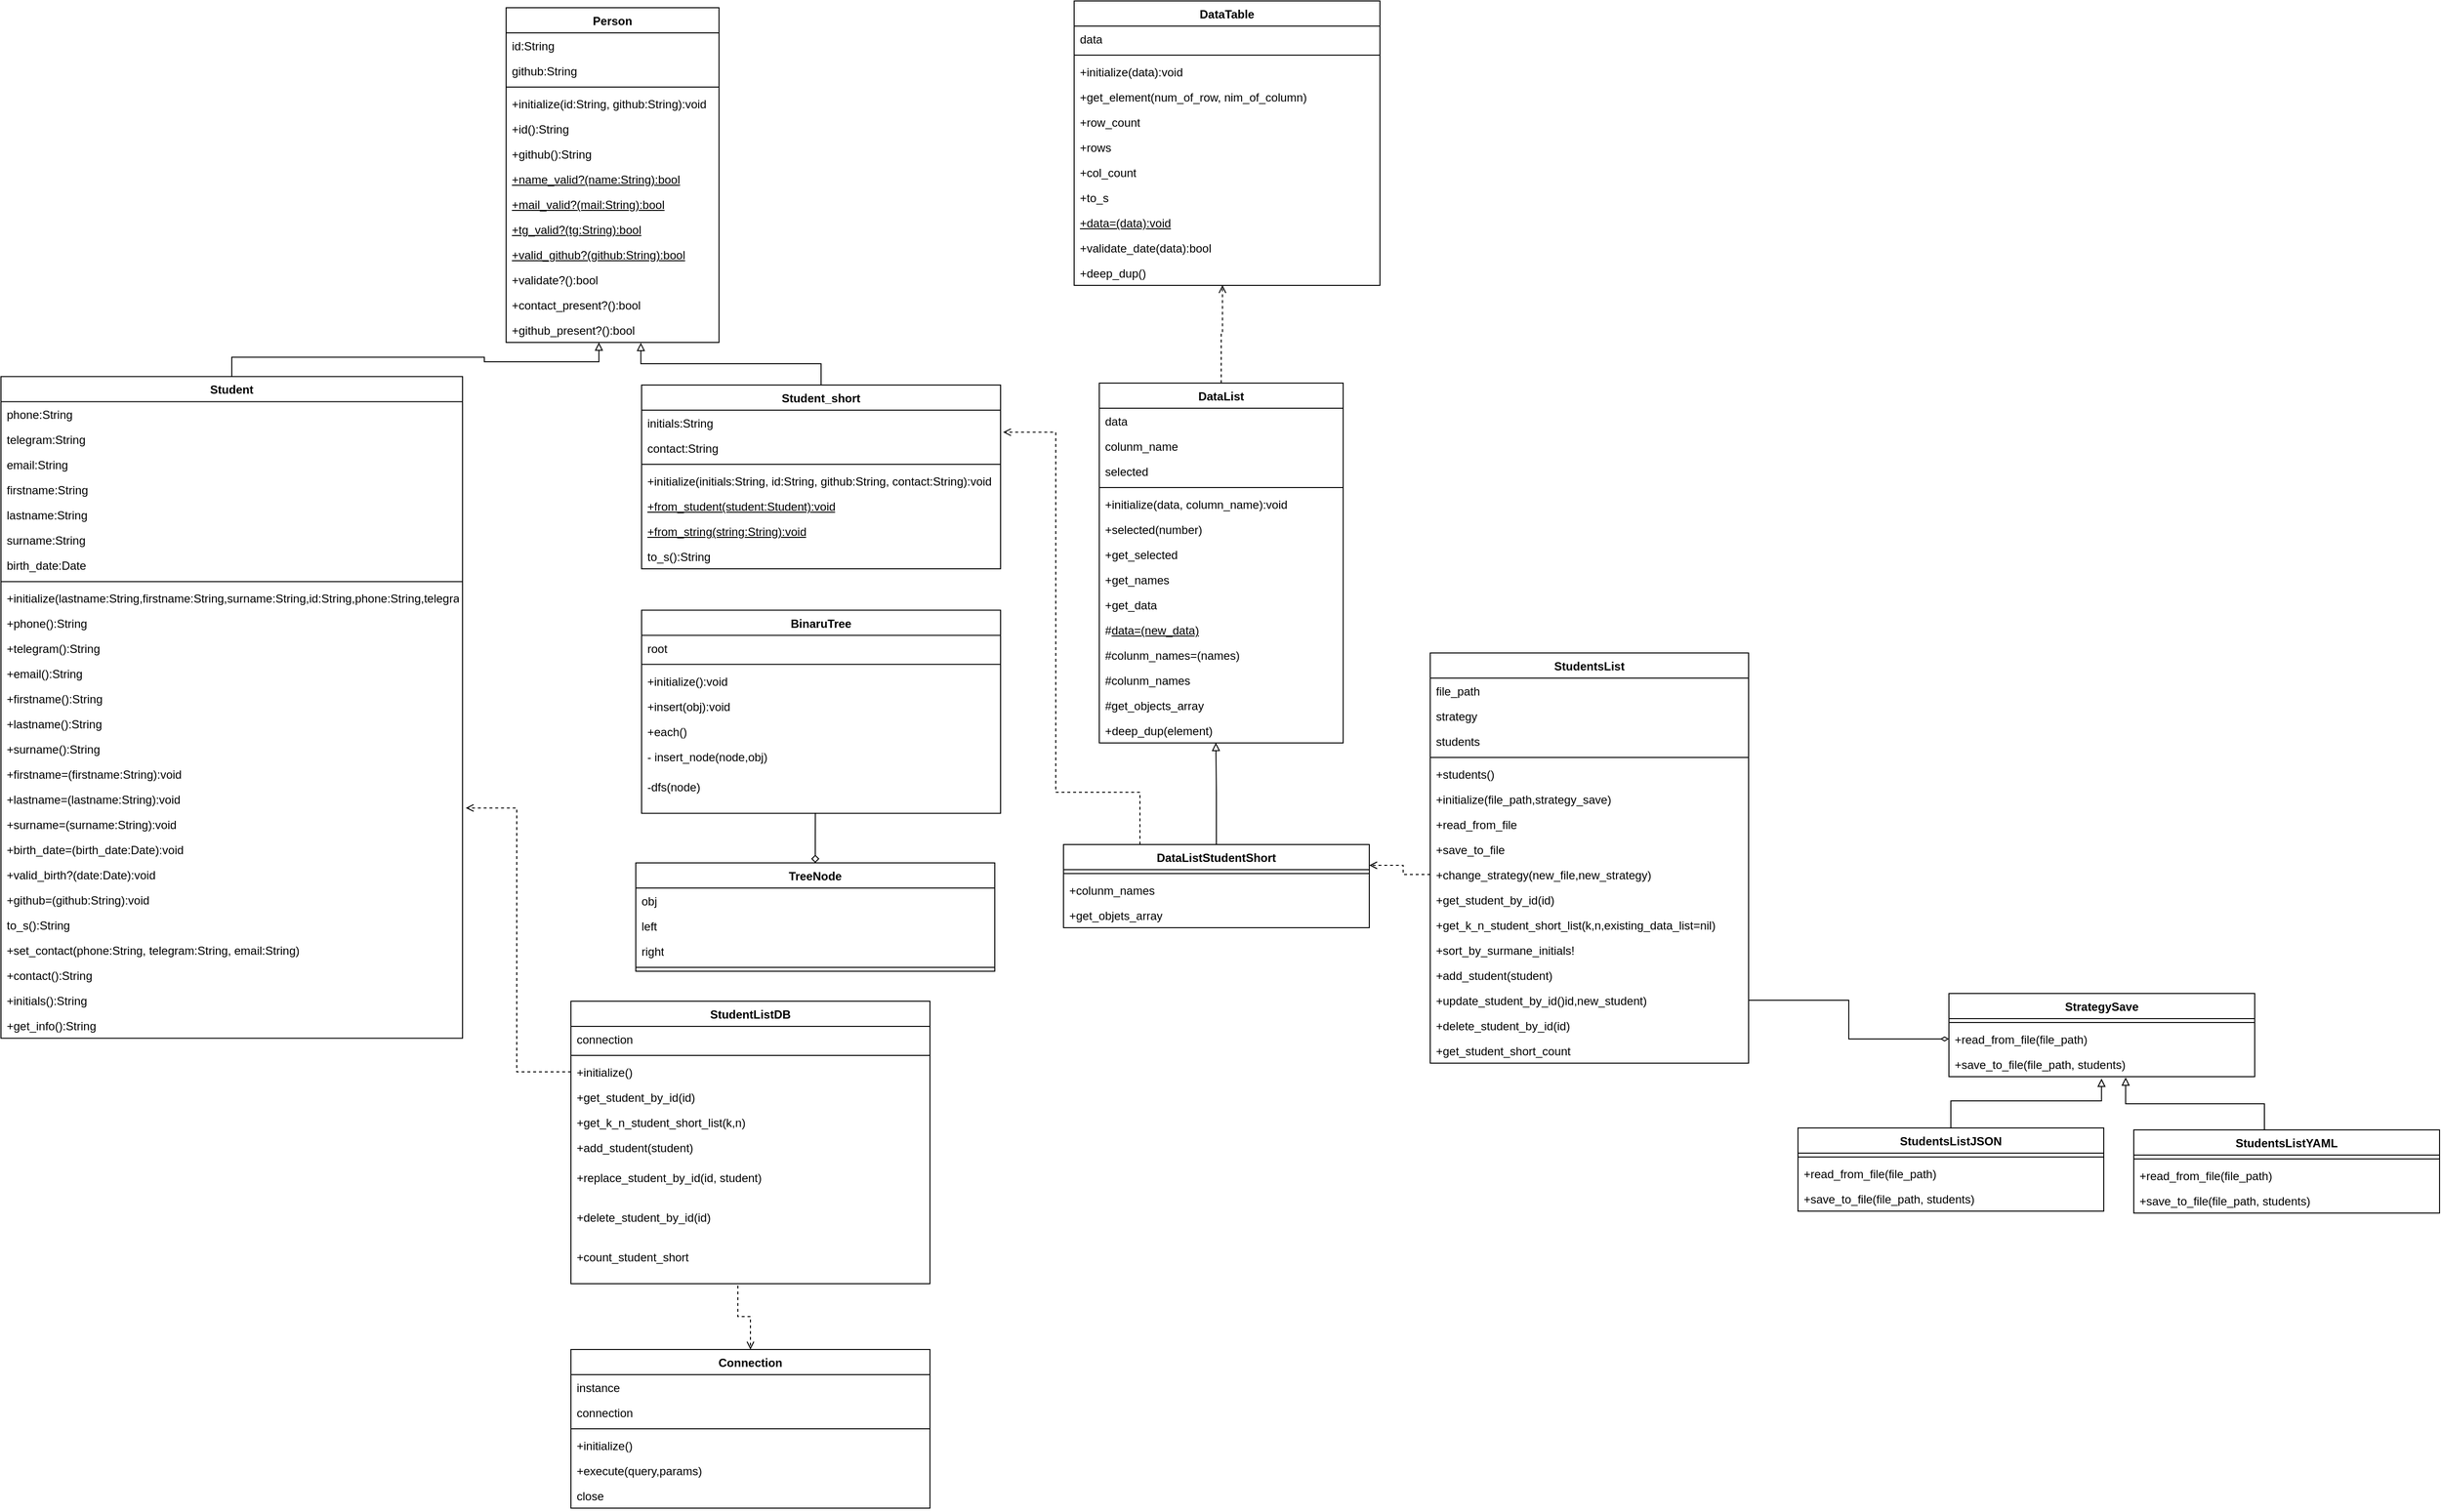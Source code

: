 <mxfile version="26.0.6">
  <diagram name="Страница — 2" id="mB3NBxEkCP3YJIPyT6EV">
    <mxGraphModel dx="2640" dy="3297" grid="0" gridSize="10" guides="1" tooltips="1" connect="1" arrows="1" fold="1" page="0" pageScale="1" pageWidth="827" pageHeight="1169" math="0" shadow="0">
      <root>
        <mxCell id="0" />
        <mxCell id="1" parent="0" />
        <mxCell id="fK1MUbpPZtfUddQt4Zvn-1" value="Person" style="swimlane;fontStyle=1;align=center;verticalAlign=top;childLayout=stackLayout;horizontal=1;startSize=26;horizontalStack=0;resizeParent=1;resizeParentMax=0;resizeLast=0;collapsible=1;marginBottom=0;whiteSpace=wrap;html=1;" vertex="1" parent="1">
          <mxGeometry x="603.003" y="352.996" width="220" height="346" as="geometry" />
        </mxCell>
        <mxCell id="fK1MUbpPZtfUddQt4Zvn-2" value="id:String" style="text;strokeColor=none;fillColor=none;align=left;verticalAlign=top;spacingLeft=4;spacingRight=4;overflow=hidden;rotatable=0;points=[[0,0.5],[1,0.5]];portConstraint=eastwest;whiteSpace=wrap;html=1;" vertex="1" parent="fK1MUbpPZtfUddQt4Zvn-1">
          <mxGeometry y="26" width="220" height="26" as="geometry" />
        </mxCell>
        <mxCell id="fK1MUbpPZtfUddQt4Zvn-3" value="github:String" style="text;strokeColor=none;fillColor=none;align=left;verticalAlign=top;spacingLeft=4;spacingRight=4;overflow=hidden;rotatable=0;points=[[0,0.5],[1,0.5]];portConstraint=eastwest;whiteSpace=wrap;html=1;" vertex="1" parent="fK1MUbpPZtfUddQt4Zvn-1">
          <mxGeometry y="52" width="220" height="26" as="geometry" />
        </mxCell>
        <mxCell id="fK1MUbpPZtfUddQt4Zvn-4" value="" style="line;strokeWidth=1;fillColor=none;align=left;verticalAlign=middle;spacingTop=-1;spacingLeft=3;spacingRight=3;rotatable=0;labelPosition=right;points=[];portConstraint=eastwest;strokeColor=inherit;" vertex="1" parent="fK1MUbpPZtfUddQt4Zvn-1">
          <mxGeometry y="78" width="220" height="8" as="geometry" />
        </mxCell>
        <mxCell id="fK1MUbpPZtfUddQt4Zvn-5" value="+initialize(id:String, github:String):void" style="text;strokeColor=none;fillColor=none;align=left;verticalAlign=top;spacingLeft=4;spacingRight=4;overflow=hidden;rotatable=0;points=[[0,0.5],[1,0.5]];portConstraint=eastwest;whiteSpace=wrap;html=1;" vertex="1" parent="fK1MUbpPZtfUddQt4Zvn-1">
          <mxGeometry y="86" width="220" height="26" as="geometry" />
        </mxCell>
        <mxCell id="fK1MUbpPZtfUddQt4Zvn-6" value="+id():String" style="text;strokeColor=none;fillColor=none;align=left;verticalAlign=top;spacingLeft=4;spacingRight=4;overflow=hidden;rotatable=0;points=[[0,0.5],[1,0.5]];portConstraint=eastwest;whiteSpace=wrap;html=1;" vertex="1" parent="fK1MUbpPZtfUddQt4Zvn-1">
          <mxGeometry y="112" width="220" height="26" as="geometry" />
        </mxCell>
        <mxCell id="fK1MUbpPZtfUddQt4Zvn-7" value="+github():String" style="text;strokeColor=none;fillColor=none;align=left;verticalAlign=top;spacingLeft=4;spacingRight=4;overflow=hidden;rotatable=0;points=[[0,0.5],[1,0.5]];portConstraint=eastwest;whiteSpace=wrap;html=1;" vertex="1" parent="fK1MUbpPZtfUddQt4Zvn-1">
          <mxGeometry y="138" width="220" height="26" as="geometry" />
        </mxCell>
        <mxCell id="fK1MUbpPZtfUddQt4Zvn-8" value="&lt;u&gt;+name_valid?(name:String):bool&lt;/u&gt;" style="text;strokeColor=none;fillColor=none;align=left;verticalAlign=top;spacingLeft=4;spacingRight=4;overflow=hidden;rotatable=0;points=[[0,0.5],[1,0.5]];portConstraint=eastwest;whiteSpace=wrap;html=1;" vertex="1" parent="fK1MUbpPZtfUddQt4Zvn-1">
          <mxGeometry y="164" width="220" height="26" as="geometry" />
        </mxCell>
        <mxCell id="fK1MUbpPZtfUddQt4Zvn-9" value="&lt;u&gt;+mail_valid?(mail:String):bool&lt;/u&gt;" style="text;strokeColor=none;fillColor=none;align=left;verticalAlign=top;spacingLeft=4;spacingRight=4;overflow=hidden;rotatable=0;points=[[0,0.5],[1,0.5]];portConstraint=eastwest;whiteSpace=wrap;html=1;" vertex="1" parent="fK1MUbpPZtfUddQt4Zvn-1">
          <mxGeometry y="190" width="220" height="26" as="geometry" />
        </mxCell>
        <mxCell id="fK1MUbpPZtfUddQt4Zvn-10" value="&lt;u&gt;+tg_valid?(tg:String):bool&lt;/u&gt;" style="text;strokeColor=none;fillColor=none;align=left;verticalAlign=top;spacingLeft=4;spacingRight=4;overflow=hidden;rotatable=0;points=[[0,0.5],[1,0.5]];portConstraint=eastwest;whiteSpace=wrap;html=1;" vertex="1" parent="fK1MUbpPZtfUddQt4Zvn-1">
          <mxGeometry y="216" width="220" height="26" as="geometry" />
        </mxCell>
        <mxCell id="fK1MUbpPZtfUddQt4Zvn-11" value="&lt;u&gt;+valid_github?(github:String):bool&lt;/u&gt;" style="text;strokeColor=none;fillColor=none;align=left;verticalAlign=top;spacingLeft=4;spacingRight=4;overflow=hidden;rotatable=0;points=[[0,0.5],[1,0.5]];portConstraint=eastwest;whiteSpace=wrap;html=1;" vertex="1" parent="fK1MUbpPZtfUddQt4Zvn-1">
          <mxGeometry y="242" width="220" height="26" as="geometry" />
        </mxCell>
        <mxCell id="fK1MUbpPZtfUddQt4Zvn-12" value="+validate?():bool" style="text;strokeColor=none;fillColor=none;align=left;verticalAlign=top;spacingLeft=4;spacingRight=4;overflow=hidden;rotatable=0;points=[[0,0.5],[1,0.5]];portConstraint=eastwest;whiteSpace=wrap;html=1;" vertex="1" parent="fK1MUbpPZtfUddQt4Zvn-1">
          <mxGeometry y="268" width="220" height="26" as="geometry" />
        </mxCell>
        <mxCell id="fK1MUbpPZtfUddQt4Zvn-13" value="+contact_present?():bool" style="text;strokeColor=none;fillColor=none;align=left;verticalAlign=top;spacingLeft=4;spacingRight=4;overflow=hidden;rotatable=0;points=[[0,0.5],[1,0.5]];portConstraint=eastwest;whiteSpace=wrap;html=1;" vertex="1" parent="fK1MUbpPZtfUddQt4Zvn-1">
          <mxGeometry y="294" width="220" height="26" as="geometry" />
        </mxCell>
        <mxCell id="fK1MUbpPZtfUddQt4Zvn-14" value="+github_present?():bool" style="text;strokeColor=none;fillColor=none;align=left;verticalAlign=top;spacingLeft=4;spacingRight=4;overflow=hidden;rotatable=0;points=[[0,0.5],[1,0.5]];portConstraint=eastwest;whiteSpace=wrap;html=1;" vertex="1" parent="fK1MUbpPZtfUddQt4Zvn-1">
          <mxGeometry y="320" width="220" height="26" as="geometry" />
        </mxCell>
        <mxCell id="fK1MUbpPZtfUddQt4Zvn-15" style="edgeStyle=orthogonalEdgeStyle;rounded=0;orthogonalLoop=1;jettySize=auto;html=1;exitX=0.5;exitY=0;exitDx=0;exitDy=0;entryX=0.436;entryY=1;entryDx=0;entryDy=0;entryPerimeter=0;endArrow=block;endFill=0;" edge="1" parent="1" source="fK1MUbpPZtfUddQt4Zvn-16" target="fK1MUbpPZtfUddQt4Zvn-14">
          <mxGeometry relative="1" as="geometry" />
        </mxCell>
        <mxCell id="fK1MUbpPZtfUddQt4Zvn-16" value="Student" style="swimlane;fontStyle=1;align=center;verticalAlign=top;childLayout=stackLayout;horizontal=1;startSize=26;horizontalStack=0;resizeParent=1;resizeParentMax=0;resizeLast=0;collapsible=1;marginBottom=0;whiteSpace=wrap;html=1;" vertex="1" parent="1">
          <mxGeometry x="81" y="734.24" width="477" height="684" as="geometry" />
        </mxCell>
        <mxCell id="fK1MUbpPZtfUddQt4Zvn-17" value="phone:String" style="text;strokeColor=none;fillColor=none;align=left;verticalAlign=top;spacingLeft=4;spacingRight=4;overflow=hidden;rotatable=0;points=[[0,0.5],[1,0.5]];portConstraint=eastwest;whiteSpace=wrap;html=1;" vertex="1" parent="fK1MUbpPZtfUddQt4Zvn-16">
          <mxGeometry y="26" width="477" height="26" as="geometry" />
        </mxCell>
        <mxCell id="fK1MUbpPZtfUddQt4Zvn-18" value="telegram:String" style="text;strokeColor=none;fillColor=none;align=left;verticalAlign=top;spacingLeft=4;spacingRight=4;overflow=hidden;rotatable=0;points=[[0,0.5],[1,0.5]];portConstraint=eastwest;whiteSpace=wrap;html=1;" vertex="1" parent="fK1MUbpPZtfUddQt4Zvn-16">
          <mxGeometry y="52" width="477" height="26" as="geometry" />
        </mxCell>
        <mxCell id="fK1MUbpPZtfUddQt4Zvn-19" value="email:String" style="text;strokeColor=none;fillColor=none;align=left;verticalAlign=top;spacingLeft=4;spacingRight=4;overflow=hidden;rotatable=0;points=[[0,0.5],[1,0.5]];portConstraint=eastwest;whiteSpace=wrap;html=1;" vertex="1" parent="fK1MUbpPZtfUddQt4Zvn-16">
          <mxGeometry y="78" width="477" height="26" as="geometry" />
        </mxCell>
        <mxCell id="fK1MUbpPZtfUddQt4Zvn-20" value="firstname:String" style="text;strokeColor=none;fillColor=none;align=left;verticalAlign=top;spacingLeft=4;spacingRight=4;overflow=hidden;rotatable=0;points=[[0,0.5],[1,0.5]];portConstraint=eastwest;whiteSpace=wrap;html=1;" vertex="1" parent="fK1MUbpPZtfUddQt4Zvn-16">
          <mxGeometry y="104" width="477" height="26" as="geometry" />
        </mxCell>
        <mxCell id="fK1MUbpPZtfUddQt4Zvn-21" value="lastname:String" style="text;strokeColor=none;fillColor=none;align=left;verticalAlign=top;spacingLeft=4;spacingRight=4;overflow=hidden;rotatable=0;points=[[0,0.5],[1,0.5]];portConstraint=eastwest;whiteSpace=wrap;html=1;" vertex="1" parent="fK1MUbpPZtfUddQt4Zvn-16">
          <mxGeometry y="130" width="477" height="26" as="geometry" />
        </mxCell>
        <mxCell id="fK1MUbpPZtfUddQt4Zvn-22" value="surname:String" style="text;strokeColor=none;fillColor=none;align=left;verticalAlign=top;spacingLeft=4;spacingRight=4;overflow=hidden;rotatable=0;points=[[0,0.5],[1,0.5]];portConstraint=eastwest;whiteSpace=wrap;html=1;" vertex="1" parent="fK1MUbpPZtfUddQt4Zvn-16">
          <mxGeometry y="156" width="477" height="26" as="geometry" />
        </mxCell>
        <mxCell id="fK1MUbpPZtfUddQt4Zvn-23" value="birth_date:Date" style="text;strokeColor=none;fillColor=none;align=left;verticalAlign=top;spacingLeft=4;spacingRight=4;overflow=hidden;rotatable=0;points=[[0,0.5],[1,0.5]];portConstraint=eastwest;whiteSpace=wrap;html=1;" vertex="1" parent="fK1MUbpPZtfUddQt4Zvn-16">
          <mxGeometry y="182" width="477" height="26" as="geometry" />
        </mxCell>
        <mxCell id="fK1MUbpPZtfUddQt4Zvn-24" value="" style="line;strokeWidth=1;fillColor=none;align=left;verticalAlign=middle;spacingTop=-1;spacingLeft=3;spacingRight=3;rotatable=0;labelPosition=right;points=[];portConstraint=eastwest;strokeColor=inherit;" vertex="1" parent="fK1MUbpPZtfUddQt4Zvn-16">
          <mxGeometry y="208" width="477" height="8" as="geometry" />
        </mxCell>
        <mxCell id="fK1MUbpPZtfUddQt4Zvn-25" value="+initialize(lastname:String,firstname:String,surname:String,id:String,phone:String,telegram:String,email:Sring,github:String,birth_date:date):void" style="text;strokeColor=none;fillColor=none;align=left;verticalAlign=top;spacingLeft=4;spacingRight=4;overflow=hidden;rotatable=0;points=[[0,0.5],[1,0.5]];portConstraint=eastwest;whiteSpace=wrap;html=1;" vertex="1" parent="fK1MUbpPZtfUddQt4Zvn-16">
          <mxGeometry y="216" width="477" height="26" as="geometry" />
        </mxCell>
        <mxCell id="fK1MUbpPZtfUddQt4Zvn-26" value="+phone():String" style="text;strokeColor=none;fillColor=none;align=left;verticalAlign=top;spacingLeft=4;spacingRight=4;overflow=hidden;rotatable=0;points=[[0,0.5],[1,0.5]];portConstraint=eastwest;whiteSpace=wrap;html=1;" vertex="1" parent="fK1MUbpPZtfUddQt4Zvn-16">
          <mxGeometry y="242" width="477" height="26" as="geometry" />
        </mxCell>
        <mxCell id="fK1MUbpPZtfUddQt4Zvn-27" value="+telegram():String" style="text;strokeColor=none;fillColor=none;align=left;verticalAlign=top;spacingLeft=4;spacingRight=4;overflow=hidden;rotatable=0;points=[[0,0.5],[1,0.5]];portConstraint=eastwest;whiteSpace=wrap;html=1;" vertex="1" parent="fK1MUbpPZtfUddQt4Zvn-16">
          <mxGeometry y="268" width="477" height="26" as="geometry" />
        </mxCell>
        <mxCell id="fK1MUbpPZtfUddQt4Zvn-28" value="+email():String" style="text;strokeColor=none;fillColor=none;align=left;verticalAlign=top;spacingLeft=4;spacingRight=4;overflow=hidden;rotatable=0;points=[[0,0.5],[1,0.5]];portConstraint=eastwest;whiteSpace=wrap;html=1;" vertex="1" parent="fK1MUbpPZtfUddQt4Zvn-16">
          <mxGeometry y="294" width="477" height="26" as="geometry" />
        </mxCell>
        <mxCell id="fK1MUbpPZtfUddQt4Zvn-29" value="+firstname():String" style="text;strokeColor=none;fillColor=none;align=left;verticalAlign=top;spacingLeft=4;spacingRight=4;overflow=hidden;rotatable=0;points=[[0,0.5],[1,0.5]];portConstraint=eastwest;whiteSpace=wrap;html=1;" vertex="1" parent="fK1MUbpPZtfUddQt4Zvn-16">
          <mxGeometry y="320" width="477" height="26" as="geometry" />
        </mxCell>
        <mxCell id="fK1MUbpPZtfUddQt4Zvn-30" value="+lastname():String" style="text;strokeColor=none;fillColor=none;align=left;verticalAlign=top;spacingLeft=4;spacingRight=4;overflow=hidden;rotatable=0;points=[[0,0.5],[1,0.5]];portConstraint=eastwest;whiteSpace=wrap;html=1;" vertex="1" parent="fK1MUbpPZtfUddQt4Zvn-16">
          <mxGeometry y="346" width="477" height="26" as="geometry" />
        </mxCell>
        <mxCell id="fK1MUbpPZtfUddQt4Zvn-31" value="+surname():String" style="text;strokeColor=none;fillColor=none;align=left;verticalAlign=top;spacingLeft=4;spacingRight=4;overflow=hidden;rotatable=0;points=[[0,0.5],[1,0.5]];portConstraint=eastwest;whiteSpace=wrap;html=1;" vertex="1" parent="fK1MUbpPZtfUddQt4Zvn-16">
          <mxGeometry y="372" width="477" height="26" as="geometry" />
        </mxCell>
        <mxCell id="fK1MUbpPZtfUddQt4Zvn-32" value="+firstname=(firstname:String):void" style="text;strokeColor=none;fillColor=none;align=left;verticalAlign=top;spacingLeft=4;spacingRight=4;overflow=hidden;rotatable=0;points=[[0,0.5],[1,0.5]];portConstraint=eastwest;whiteSpace=wrap;html=1;" vertex="1" parent="fK1MUbpPZtfUddQt4Zvn-16">
          <mxGeometry y="398" width="477" height="26" as="geometry" />
        </mxCell>
        <mxCell id="fK1MUbpPZtfUddQt4Zvn-33" value="+lastname=(lastname:String):void" style="text;strokeColor=none;fillColor=none;align=left;verticalAlign=top;spacingLeft=4;spacingRight=4;overflow=hidden;rotatable=0;points=[[0,0.5],[1,0.5]];portConstraint=eastwest;whiteSpace=wrap;html=1;" vertex="1" parent="fK1MUbpPZtfUddQt4Zvn-16">
          <mxGeometry y="424" width="477" height="26" as="geometry" />
        </mxCell>
        <mxCell id="fK1MUbpPZtfUddQt4Zvn-34" value="+surname=(surname:String):void" style="text;strokeColor=none;fillColor=none;align=left;verticalAlign=top;spacingLeft=4;spacingRight=4;overflow=hidden;rotatable=0;points=[[0,0.5],[1,0.5]];portConstraint=eastwest;whiteSpace=wrap;html=1;" vertex="1" parent="fK1MUbpPZtfUddQt4Zvn-16">
          <mxGeometry y="450" width="477" height="26" as="geometry" />
        </mxCell>
        <mxCell id="fK1MUbpPZtfUddQt4Zvn-35" value="+birth_date=(birth_date:Date):void" style="text;strokeColor=none;fillColor=none;align=left;verticalAlign=top;spacingLeft=4;spacingRight=4;overflow=hidden;rotatable=0;points=[[0,0.5],[1,0.5]];portConstraint=eastwest;whiteSpace=wrap;html=1;" vertex="1" parent="fK1MUbpPZtfUddQt4Zvn-16">
          <mxGeometry y="476" width="477" height="26" as="geometry" />
        </mxCell>
        <mxCell id="fK1MUbpPZtfUddQt4Zvn-36" value="+valid_birth?(date:Date):void" style="text;strokeColor=none;fillColor=none;align=left;verticalAlign=top;spacingLeft=4;spacingRight=4;overflow=hidden;rotatable=0;points=[[0,0.5],[1,0.5]];portConstraint=eastwest;whiteSpace=wrap;html=1;" vertex="1" parent="fK1MUbpPZtfUddQt4Zvn-16">
          <mxGeometry y="502" width="477" height="26" as="geometry" />
        </mxCell>
        <mxCell id="fK1MUbpPZtfUddQt4Zvn-37" value="+github=(github:String):void" style="text;strokeColor=none;fillColor=none;align=left;verticalAlign=top;spacingLeft=4;spacingRight=4;overflow=hidden;rotatable=0;points=[[0,0.5],[1,0.5]];portConstraint=eastwest;whiteSpace=wrap;html=1;" vertex="1" parent="fK1MUbpPZtfUddQt4Zvn-16">
          <mxGeometry y="528" width="477" height="26" as="geometry" />
        </mxCell>
        <mxCell id="fK1MUbpPZtfUddQt4Zvn-38" value="to_s():String" style="text;strokeColor=none;fillColor=none;align=left;verticalAlign=top;spacingLeft=4;spacingRight=4;overflow=hidden;rotatable=0;points=[[0,0.5],[1,0.5]];portConstraint=eastwest;whiteSpace=wrap;html=1;" vertex="1" parent="fK1MUbpPZtfUddQt4Zvn-16">
          <mxGeometry y="554" width="477" height="26" as="geometry" />
        </mxCell>
        <mxCell id="fK1MUbpPZtfUddQt4Zvn-39" value="+set_contact(phone:String, telegram:String, email:String)" style="text;strokeColor=none;fillColor=none;align=left;verticalAlign=top;spacingLeft=4;spacingRight=4;overflow=hidden;rotatable=0;points=[[0,0.5],[1,0.5]];portConstraint=eastwest;whiteSpace=wrap;html=1;" vertex="1" parent="fK1MUbpPZtfUddQt4Zvn-16">
          <mxGeometry y="580" width="477" height="26" as="geometry" />
        </mxCell>
        <mxCell id="fK1MUbpPZtfUddQt4Zvn-40" value="+contact():String" style="text;strokeColor=none;fillColor=none;align=left;verticalAlign=top;spacingLeft=4;spacingRight=4;overflow=hidden;rotatable=0;points=[[0,0.5],[1,0.5]];portConstraint=eastwest;whiteSpace=wrap;html=1;" vertex="1" parent="fK1MUbpPZtfUddQt4Zvn-16">
          <mxGeometry y="606" width="477" height="26" as="geometry" />
        </mxCell>
        <mxCell id="fK1MUbpPZtfUddQt4Zvn-41" value="+initials():String" style="text;strokeColor=none;fillColor=none;align=left;verticalAlign=top;spacingLeft=4;spacingRight=4;overflow=hidden;rotatable=0;points=[[0,0.5],[1,0.5]];portConstraint=eastwest;whiteSpace=wrap;html=1;" vertex="1" parent="fK1MUbpPZtfUddQt4Zvn-16">
          <mxGeometry y="632" width="477" height="26" as="geometry" />
        </mxCell>
        <mxCell id="fK1MUbpPZtfUddQt4Zvn-42" value="+get_info():String" style="text;strokeColor=none;fillColor=none;align=left;verticalAlign=top;spacingLeft=4;spacingRight=4;overflow=hidden;rotatable=0;points=[[0,0.5],[1,0.5]];portConstraint=eastwest;whiteSpace=wrap;html=1;" vertex="1" parent="fK1MUbpPZtfUddQt4Zvn-16">
          <mxGeometry y="658" width="477" height="26" as="geometry" />
        </mxCell>
        <mxCell id="fK1MUbpPZtfUddQt4Zvn-43" style="edgeStyle=orthogonalEdgeStyle;rounded=0;orthogonalLoop=1;jettySize=auto;html=1;exitX=0.5;exitY=0;exitDx=0;exitDy=0;entryX=0.633;entryY=1.013;entryDx=0;entryDy=0;entryPerimeter=0;endArrow=block;endFill=0;" edge="1" parent="1" source="fK1MUbpPZtfUddQt4Zvn-44" target="fK1MUbpPZtfUddQt4Zvn-14">
          <mxGeometry relative="1" as="geometry">
            <mxPoint x="743.003" y="702.996" as="targetPoint" />
          </mxGeometry>
        </mxCell>
        <mxCell id="fK1MUbpPZtfUddQt4Zvn-44" value="Student_short" style="swimlane;fontStyle=1;align=center;verticalAlign=top;childLayout=stackLayout;horizontal=1;startSize=26;horizontalStack=0;resizeParent=1;resizeParentMax=0;resizeLast=0;collapsible=1;marginBottom=0;whiteSpace=wrap;html=1;" vertex="1" parent="1">
          <mxGeometry x="743.003" y="742.996" width="371" height="190" as="geometry" />
        </mxCell>
        <mxCell id="fK1MUbpPZtfUddQt4Zvn-45" value="initials:String" style="text;strokeColor=none;fillColor=none;align=left;verticalAlign=top;spacingLeft=4;spacingRight=4;overflow=hidden;rotatable=0;points=[[0,0.5],[1,0.5]];portConstraint=eastwest;whiteSpace=wrap;html=1;" vertex="1" parent="fK1MUbpPZtfUddQt4Zvn-44">
          <mxGeometry y="26" width="371" height="26" as="geometry" />
        </mxCell>
        <mxCell id="fK1MUbpPZtfUddQt4Zvn-46" value="contact:String" style="text;strokeColor=none;fillColor=none;align=left;verticalAlign=top;spacingLeft=4;spacingRight=4;overflow=hidden;rotatable=0;points=[[0,0.5],[1,0.5]];portConstraint=eastwest;whiteSpace=wrap;html=1;" vertex="1" parent="fK1MUbpPZtfUddQt4Zvn-44">
          <mxGeometry y="52" width="371" height="26" as="geometry" />
        </mxCell>
        <mxCell id="fK1MUbpPZtfUddQt4Zvn-47" value="" style="line;strokeWidth=1;fillColor=none;align=left;verticalAlign=middle;spacingTop=-1;spacingLeft=3;spacingRight=3;rotatable=0;labelPosition=right;points=[];portConstraint=eastwest;strokeColor=inherit;" vertex="1" parent="fK1MUbpPZtfUddQt4Zvn-44">
          <mxGeometry y="78" width="371" height="8" as="geometry" />
        </mxCell>
        <mxCell id="fK1MUbpPZtfUddQt4Zvn-48" value="+initialize(initials:String, id:String, github:String, contact:String):void" style="text;strokeColor=none;fillColor=none;align=left;verticalAlign=top;spacingLeft=4;spacingRight=4;overflow=hidden;rotatable=0;points=[[0,0.5],[1,0.5]];portConstraint=eastwest;whiteSpace=wrap;html=1;" vertex="1" parent="fK1MUbpPZtfUddQt4Zvn-44">
          <mxGeometry y="86" width="371" height="26" as="geometry" />
        </mxCell>
        <mxCell id="fK1MUbpPZtfUddQt4Zvn-49" value="&lt;u&gt;+from_student(student:Student):void&lt;/u&gt;" style="text;strokeColor=none;fillColor=none;align=left;verticalAlign=top;spacingLeft=4;spacingRight=4;overflow=hidden;rotatable=0;points=[[0,0.5],[1,0.5]];portConstraint=eastwest;whiteSpace=wrap;html=1;" vertex="1" parent="fK1MUbpPZtfUddQt4Zvn-44">
          <mxGeometry y="112" width="371" height="26" as="geometry" />
        </mxCell>
        <mxCell id="fK1MUbpPZtfUddQt4Zvn-50" value="&lt;u&gt;+from_string(string:String):void&lt;/u&gt;" style="text;strokeColor=none;fillColor=none;align=left;verticalAlign=top;spacingLeft=4;spacingRight=4;overflow=hidden;rotatable=0;points=[[0,0.5],[1,0.5]];portConstraint=eastwest;whiteSpace=wrap;html=1;" vertex="1" parent="fK1MUbpPZtfUddQt4Zvn-44">
          <mxGeometry y="138" width="371" height="26" as="geometry" />
        </mxCell>
        <mxCell id="fK1MUbpPZtfUddQt4Zvn-51" value="to_s():String" style="text;strokeColor=none;fillColor=none;align=left;verticalAlign=top;spacingLeft=4;spacingRight=4;overflow=hidden;rotatable=0;points=[[0,0.5],[1,0.5]];portConstraint=eastwest;whiteSpace=wrap;html=1;" vertex="1" parent="fK1MUbpPZtfUddQt4Zvn-44">
          <mxGeometry y="164" width="371" height="26" as="geometry" />
        </mxCell>
        <mxCell id="fK1MUbpPZtfUddQt4Zvn-52" value="BinaruTree" style="swimlane;fontStyle=1;align=center;verticalAlign=top;childLayout=stackLayout;horizontal=1;startSize=26;horizontalStack=0;resizeParent=1;resizeParentMax=0;resizeLast=0;collapsible=1;marginBottom=0;whiteSpace=wrap;html=1;" vertex="1" parent="1">
          <mxGeometry x="743.003" y="975.756" width="371" height="210" as="geometry" />
        </mxCell>
        <mxCell id="fK1MUbpPZtfUddQt4Zvn-53" value="root" style="text;strokeColor=none;fillColor=none;align=left;verticalAlign=top;spacingLeft=4;spacingRight=4;overflow=hidden;rotatable=0;points=[[0,0.5],[1,0.5]];portConstraint=eastwest;whiteSpace=wrap;html=1;" vertex="1" parent="fK1MUbpPZtfUddQt4Zvn-52">
          <mxGeometry y="26" width="371" height="26" as="geometry" />
        </mxCell>
        <mxCell id="fK1MUbpPZtfUddQt4Zvn-54" value="" style="line;strokeWidth=1;fillColor=none;align=left;verticalAlign=middle;spacingTop=-1;spacingLeft=3;spacingRight=3;rotatable=0;labelPosition=right;points=[];portConstraint=eastwest;strokeColor=inherit;" vertex="1" parent="fK1MUbpPZtfUddQt4Zvn-52">
          <mxGeometry y="52" width="371" height="8" as="geometry" />
        </mxCell>
        <mxCell id="fK1MUbpPZtfUddQt4Zvn-55" value="+initialize():void" style="text;strokeColor=none;fillColor=none;align=left;verticalAlign=top;spacingLeft=4;spacingRight=4;overflow=hidden;rotatable=0;points=[[0,0.5],[1,0.5]];portConstraint=eastwest;whiteSpace=wrap;html=1;" vertex="1" parent="fK1MUbpPZtfUddQt4Zvn-52">
          <mxGeometry y="60" width="371" height="26" as="geometry" />
        </mxCell>
        <mxCell id="fK1MUbpPZtfUddQt4Zvn-56" value="+insert(obj):void" style="text;strokeColor=none;fillColor=none;align=left;verticalAlign=top;spacingLeft=4;spacingRight=4;overflow=hidden;rotatable=0;points=[[0,0.5],[1,0.5]];portConstraint=eastwest;whiteSpace=wrap;html=1;" vertex="1" parent="fK1MUbpPZtfUddQt4Zvn-52">
          <mxGeometry y="86" width="371" height="26" as="geometry" />
        </mxCell>
        <mxCell id="fK1MUbpPZtfUddQt4Zvn-57" value="+each()" style="text;strokeColor=none;fillColor=none;align=left;verticalAlign=top;spacingLeft=4;spacingRight=4;overflow=hidden;rotatable=0;points=[[0,0.5],[1,0.5]];portConstraint=eastwest;whiteSpace=wrap;html=1;" vertex="1" parent="fK1MUbpPZtfUddQt4Zvn-52">
          <mxGeometry y="112" width="371" height="26" as="geometry" />
        </mxCell>
        <mxCell id="fK1MUbpPZtfUddQt4Zvn-58" value="- insert_node(node,obj)&lt;div&gt;&lt;br&gt;&lt;/div&gt;" style="text;strokeColor=none;fillColor=none;align=left;verticalAlign=top;spacingLeft=4;spacingRight=4;overflow=hidden;rotatable=0;points=[[0,0.5],[1,0.5]];portConstraint=eastwest;whiteSpace=wrap;html=1;" vertex="1" parent="fK1MUbpPZtfUddQt4Zvn-52">
          <mxGeometry y="138" width="371" height="31" as="geometry" />
        </mxCell>
        <mxCell id="fK1MUbpPZtfUddQt4Zvn-59" value="&lt;div&gt;-dfs(node)&lt;/div&gt;" style="text;strokeColor=none;fillColor=none;align=left;verticalAlign=top;spacingLeft=4;spacingRight=4;overflow=hidden;rotatable=0;points=[[0,0.5],[1,0.5]];portConstraint=eastwest;whiteSpace=wrap;html=1;" vertex="1" parent="fK1MUbpPZtfUddQt4Zvn-52">
          <mxGeometry y="169" width="371" height="41" as="geometry" />
        </mxCell>
        <mxCell id="fK1MUbpPZtfUddQt4Zvn-60" value="TreeNode" style="swimlane;fontStyle=1;align=center;verticalAlign=top;childLayout=stackLayout;horizontal=1;startSize=26;horizontalStack=0;resizeParent=1;resizeParentMax=0;resizeLast=0;collapsible=1;marginBottom=0;whiteSpace=wrap;html=1;" vertex="1" parent="1">
          <mxGeometry x="737.003" y="1236.996" width="371" height="112" as="geometry" />
        </mxCell>
        <mxCell id="fK1MUbpPZtfUddQt4Zvn-61" value="obj" style="text;strokeColor=none;fillColor=none;align=left;verticalAlign=top;spacingLeft=4;spacingRight=4;overflow=hidden;rotatable=0;points=[[0,0.5],[1,0.5]];portConstraint=eastwest;whiteSpace=wrap;html=1;" vertex="1" parent="fK1MUbpPZtfUddQt4Zvn-60">
          <mxGeometry y="26" width="371" height="26" as="geometry" />
        </mxCell>
        <mxCell id="fK1MUbpPZtfUddQt4Zvn-62" value="left" style="text;strokeColor=none;fillColor=none;align=left;verticalAlign=top;spacingLeft=4;spacingRight=4;overflow=hidden;rotatable=0;points=[[0,0.5],[1,0.5]];portConstraint=eastwest;whiteSpace=wrap;html=1;" vertex="1" parent="fK1MUbpPZtfUddQt4Zvn-60">
          <mxGeometry y="52" width="371" height="26" as="geometry" />
        </mxCell>
        <mxCell id="fK1MUbpPZtfUddQt4Zvn-63" value="right" style="text;strokeColor=none;fillColor=none;align=left;verticalAlign=top;spacingLeft=4;spacingRight=4;overflow=hidden;rotatable=0;points=[[0,0.5],[1,0.5]];portConstraint=eastwest;whiteSpace=wrap;html=1;" vertex="1" parent="fK1MUbpPZtfUddQt4Zvn-60">
          <mxGeometry y="78" width="371" height="26" as="geometry" />
        </mxCell>
        <mxCell id="fK1MUbpPZtfUddQt4Zvn-64" value="" style="line;strokeWidth=1;fillColor=none;align=left;verticalAlign=middle;spacingTop=-1;spacingLeft=3;spacingRight=3;rotatable=0;labelPosition=right;points=[];portConstraint=eastwest;strokeColor=inherit;" vertex="1" parent="fK1MUbpPZtfUddQt4Zvn-60">
          <mxGeometry y="104" width="371" height="8" as="geometry" />
        </mxCell>
        <mxCell id="fK1MUbpPZtfUddQt4Zvn-65" style="edgeStyle=orthogonalEdgeStyle;rounded=0;orthogonalLoop=1;jettySize=auto;html=1;entryX=0.484;entryY=0.991;entryDx=0;entryDy=0;entryPerimeter=0;startArrow=diamond;startFill=0;endArrow=none;endFill=0;" edge="1" parent="1" source="fK1MUbpPZtfUddQt4Zvn-60" target="fK1MUbpPZtfUddQt4Zvn-59">
          <mxGeometry relative="1" as="geometry" />
        </mxCell>
        <mxCell id="fK1MUbpPZtfUddQt4Zvn-66" value="DataTable" style="swimlane;fontStyle=1;align=center;verticalAlign=top;childLayout=stackLayout;horizontal=1;startSize=26;horizontalStack=0;resizeParent=1;resizeParentMax=0;resizeLast=0;collapsible=1;marginBottom=0;whiteSpace=wrap;html=1;" vertex="1" parent="1">
          <mxGeometry x="1190" y="346" width="316" height="294" as="geometry" />
        </mxCell>
        <mxCell id="fK1MUbpPZtfUddQt4Zvn-67" value="data" style="text;strokeColor=none;fillColor=none;align=left;verticalAlign=top;spacingLeft=4;spacingRight=4;overflow=hidden;rotatable=0;points=[[0,0.5],[1,0.5]];portConstraint=eastwest;whiteSpace=wrap;html=1;" vertex="1" parent="fK1MUbpPZtfUddQt4Zvn-66">
          <mxGeometry y="26" width="316" height="26" as="geometry" />
        </mxCell>
        <mxCell id="fK1MUbpPZtfUddQt4Zvn-68" value="" style="line;strokeWidth=1;fillColor=none;align=left;verticalAlign=middle;spacingTop=-1;spacingLeft=3;spacingRight=3;rotatable=0;labelPosition=right;points=[];portConstraint=eastwest;strokeColor=inherit;" vertex="1" parent="fK1MUbpPZtfUddQt4Zvn-66">
          <mxGeometry y="52" width="316" height="8" as="geometry" />
        </mxCell>
        <mxCell id="fK1MUbpPZtfUddQt4Zvn-69" value="+initialize(data):void" style="text;strokeColor=none;fillColor=none;align=left;verticalAlign=top;spacingLeft=4;spacingRight=4;overflow=hidden;rotatable=0;points=[[0,0.5],[1,0.5]];portConstraint=eastwest;whiteSpace=wrap;html=1;" vertex="1" parent="fK1MUbpPZtfUddQt4Zvn-66">
          <mxGeometry y="60" width="316" height="26" as="geometry" />
        </mxCell>
        <mxCell id="fK1MUbpPZtfUddQt4Zvn-70" value="+get_element(num_of_row, nim_of_column)" style="text;strokeColor=none;fillColor=none;align=left;verticalAlign=top;spacingLeft=4;spacingRight=4;overflow=hidden;rotatable=0;points=[[0,0.5],[1,0.5]];portConstraint=eastwest;whiteSpace=wrap;html=1;" vertex="1" parent="fK1MUbpPZtfUddQt4Zvn-66">
          <mxGeometry y="86" width="316" height="26" as="geometry" />
        </mxCell>
        <mxCell id="fK1MUbpPZtfUddQt4Zvn-71" value="+row_count" style="text;strokeColor=none;fillColor=none;align=left;verticalAlign=top;spacingLeft=4;spacingRight=4;overflow=hidden;rotatable=0;points=[[0,0.5],[1,0.5]];portConstraint=eastwest;whiteSpace=wrap;html=1;" vertex="1" parent="fK1MUbpPZtfUddQt4Zvn-66">
          <mxGeometry y="112" width="316" height="26" as="geometry" />
        </mxCell>
        <mxCell id="fK1MUbpPZtfUddQt4Zvn-72" value="+rows" style="text;strokeColor=none;fillColor=none;align=left;verticalAlign=top;spacingLeft=4;spacingRight=4;overflow=hidden;rotatable=0;points=[[0,0.5],[1,0.5]];portConstraint=eastwest;whiteSpace=wrap;html=1;" vertex="1" parent="fK1MUbpPZtfUddQt4Zvn-66">
          <mxGeometry y="138" width="316" height="26" as="geometry" />
        </mxCell>
        <mxCell id="fK1MUbpPZtfUddQt4Zvn-73" value="+col_count" style="text;strokeColor=none;fillColor=none;align=left;verticalAlign=top;spacingLeft=4;spacingRight=4;overflow=hidden;rotatable=0;points=[[0,0.5],[1,0.5]];portConstraint=eastwest;whiteSpace=wrap;html=1;" vertex="1" parent="fK1MUbpPZtfUddQt4Zvn-66">
          <mxGeometry y="164" width="316" height="26" as="geometry" />
        </mxCell>
        <mxCell id="fK1MUbpPZtfUddQt4Zvn-74" value="+to_s" style="text;strokeColor=none;fillColor=none;align=left;verticalAlign=top;spacingLeft=4;spacingRight=4;overflow=hidden;rotatable=0;points=[[0,0.5],[1,0.5]];portConstraint=eastwest;whiteSpace=wrap;html=1;" vertex="1" parent="fK1MUbpPZtfUddQt4Zvn-66">
          <mxGeometry y="190" width="316" height="26" as="geometry" />
        </mxCell>
        <mxCell id="fK1MUbpPZtfUddQt4Zvn-75" value="&lt;u&gt;+data=(data):void&lt;/u&gt;" style="text;strokeColor=none;fillColor=none;align=left;verticalAlign=top;spacingLeft=4;spacingRight=4;overflow=hidden;rotatable=0;points=[[0,0.5],[1,0.5]];portConstraint=eastwest;whiteSpace=wrap;html=1;" vertex="1" parent="fK1MUbpPZtfUddQt4Zvn-66">
          <mxGeometry y="216" width="316" height="26" as="geometry" />
        </mxCell>
        <mxCell id="fK1MUbpPZtfUddQt4Zvn-76" value="+validate_date(data):bool" style="text;strokeColor=none;fillColor=none;align=left;verticalAlign=top;spacingLeft=4;spacingRight=4;overflow=hidden;rotatable=0;points=[[0,0.5],[1,0.5]];portConstraint=eastwest;whiteSpace=wrap;html=1;" vertex="1" parent="fK1MUbpPZtfUddQt4Zvn-66">
          <mxGeometry y="242" width="316" height="26" as="geometry" />
        </mxCell>
        <mxCell id="fK1MUbpPZtfUddQt4Zvn-77" value="+deep_dup()" style="text;strokeColor=none;fillColor=none;align=left;verticalAlign=top;spacingLeft=4;spacingRight=4;overflow=hidden;rotatable=0;points=[[0,0.5],[1,0.5]];portConstraint=eastwest;whiteSpace=wrap;html=1;" vertex="1" parent="fK1MUbpPZtfUddQt4Zvn-66">
          <mxGeometry y="268" width="316" height="26" as="geometry" />
        </mxCell>
        <mxCell id="fK1MUbpPZtfUddQt4Zvn-78" value="DataList" style="swimlane;fontStyle=1;align=center;verticalAlign=top;childLayout=stackLayout;horizontal=1;startSize=26;horizontalStack=0;resizeParent=1;resizeParentMax=0;resizeLast=0;collapsible=1;marginBottom=0;whiteSpace=wrap;html=1;" vertex="1" parent="1">
          <mxGeometry x="1216" y="741" width="252" height="372" as="geometry" />
        </mxCell>
        <mxCell id="fK1MUbpPZtfUddQt4Zvn-79" value="data" style="text;strokeColor=none;fillColor=none;align=left;verticalAlign=top;spacingLeft=4;spacingRight=4;overflow=hidden;rotatable=0;points=[[0,0.5],[1,0.5]];portConstraint=eastwest;whiteSpace=wrap;html=1;" vertex="1" parent="fK1MUbpPZtfUddQt4Zvn-78">
          <mxGeometry y="26" width="252" height="26" as="geometry" />
        </mxCell>
        <mxCell id="fK1MUbpPZtfUddQt4Zvn-80" value="colunm_name" style="text;strokeColor=none;fillColor=none;align=left;verticalAlign=top;spacingLeft=4;spacingRight=4;overflow=hidden;rotatable=0;points=[[0,0.5],[1,0.5]];portConstraint=eastwest;whiteSpace=wrap;html=1;" vertex="1" parent="fK1MUbpPZtfUddQt4Zvn-78">
          <mxGeometry y="52" width="252" height="26" as="geometry" />
        </mxCell>
        <mxCell id="fK1MUbpPZtfUddQt4Zvn-81" value="selected" style="text;strokeColor=none;fillColor=none;align=left;verticalAlign=top;spacingLeft=4;spacingRight=4;overflow=hidden;rotatable=0;points=[[0,0.5],[1,0.5]];portConstraint=eastwest;whiteSpace=wrap;html=1;" vertex="1" parent="fK1MUbpPZtfUddQt4Zvn-78">
          <mxGeometry y="78" width="252" height="26" as="geometry" />
        </mxCell>
        <mxCell id="fK1MUbpPZtfUddQt4Zvn-82" value="" style="line;strokeWidth=1;fillColor=none;align=left;verticalAlign=middle;spacingTop=-1;spacingLeft=3;spacingRight=3;rotatable=0;labelPosition=right;points=[];portConstraint=eastwest;strokeColor=inherit;" vertex="1" parent="fK1MUbpPZtfUddQt4Zvn-78">
          <mxGeometry y="104" width="252" height="8" as="geometry" />
        </mxCell>
        <mxCell id="fK1MUbpPZtfUddQt4Zvn-83" value="+initialize(data, column_name):void" style="text;strokeColor=none;fillColor=none;align=left;verticalAlign=top;spacingLeft=4;spacingRight=4;overflow=hidden;rotatable=0;points=[[0,0.5],[1,0.5]];portConstraint=eastwest;whiteSpace=wrap;html=1;" vertex="1" parent="fK1MUbpPZtfUddQt4Zvn-78">
          <mxGeometry y="112" width="252" height="26" as="geometry" />
        </mxCell>
        <mxCell id="fK1MUbpPZtfUddQt4Zvn-84" value="+selected(number)" style="text;strokeColor=none;fillColor=none;align=left;verticalAlign=top;spacingLeft=4;spacingRight=4;overflow=hidden;rotatable=0;points=[[0,0.5],[1,0.5]];portConstraint=eastwest;whiteSpace=wrap;html=1;" vertex="1" parent="fK1MUbpPZtfUddQt4Zvn-78">
          <mxGeometry y="138" width="252" height="26" as="geometry" />
        </mxCell>
        <mxCell id="fK1MUbpPZtfUddQt4Zvn-85" value="+get_selected" style="text;strokeColor=none;fillColor=none;align=left;verticalAlign=top;spacingLeft=4;spacingRight=4;overflow=hidden;rotatable=0;points=[[0,0.5],[1,0.5]];portConstraint=eastwest;whiteSpace=wrap;html=1;" vertex="1" parent="fK1MUbpPZtfUddQt4Zvn-78">
          <mxGeometry y="164" width="252" height="26" as="geometry" />
        </mxCell>
        <mxCell id="fK1MUbpPZtfUddQt4Zvn-86" value="+get_names" style="text;strokeColor=none;fillColor=none;align=left;verticalAlign=top;spacingLeft=4;spacingRight=4;overflow=hidden;rotatable=0;points=[[0,0.5],[1,0.5]];portConstraint=eastwest;whiteSpace=wrap;html=1;" vertex="1" parent="fK1MUbpPZtfUddQt4Zvn-78">
          <mxGeometry y="190" width="252" height="26" as="geometry" />
        </mxCell>
        <mxCell id="fK1MUbpPZtfUddQt4Zvn-87" value="+get_data" style="text;strokeColor=none;fillColor=none;align=left;verticalAlign=top;spacingLeft=4;spacingRight=4;overflow=hidden;rotatable=0;points=[[0,0.5],[1,0.5]];portConstraint=eastwest;whiteSpace=wrap;html=1;" vertex="1" parent="fK1MUbpPZtfUddQt4Zvn-78">
          <mxGeometry y="216" width="252" height="26" as="geometry" />
        </mxCell>
        <mxCell id="fK1MUbpPZtfUddQt4Zvn-88" value="#&lt;u&gt;data=(new_data)&lt;/u&gt;" style="text;strokeColor=none;fillColor=none;align=left;verticalAlign=top;spacingLeft=4;spacingRight=4;overflow=hidden;rotatable=0;points=[[0,0.5],[1,0.5]];portConstraint=eastwest;whiteSpace=wrap;html=1;" vertex="1" parent="fK1MUbpPZtfUddQt4Zvn-78">
          <mxGeometry y="242" width="252" height="26" as="geometry" />
        </mxCell>
        <mxCell id="fK1MUbpPZtfUddQt4Zvn-89" value="#colunm_names=(names)" style="text;strokeColor=none;fillColor=none;align=left;verticalAlign=top;spacingLeft=4;spacingRight=4;overflow=hidden;rotatable=0;points=[[0,0.5],[1,0.5]];portConstraint=eastwest;whiteSpace=wrap;html=1;" vertex="1" parent="fK1MUbpPZtfUddQt4Zvn-78">
          <mxGeometry y="268" width="252" height="26" as="geometry" />
        </mxCell>
        <mxCell id="fK1MUbpPZtfUddQt4Zvn-90" value="#colunm_names" style="text;strokeColor=none;fillColor=none;align=left;verticalAlign=top;spacingLeft=4;spacingRight=4;overflow=hidden;rotatable=0;points=[[0,0.5],[1,0.5]];portConstraint=eastwest;whiteSpace=wrap;html=1;" vertex="1" parent="fK1MUbpPZtfUddQt4Zvn-78">
          <mxGeometry y="294" width="252" height="26" as="geometry" />
        </mxCell>
        <mxCell id="fK1MUbpPZtfUddQt4Zvn-91" value="#get_objects_array" style="text;strokeColor=none;fillColor=none;align=left;verticalAlign=top;spacingLeft=4;spacingRight=4;overflow=hidden;rotatable=0;points=[[0,0.5],[1,0.5]];portConstraint=eastwest;whiteSpace=wrap;html=1;" vertex="1" parent="fK1MUbpPZtfUddQt4Zvn-78">
          <mxGeometry y="320" width="252" height="26" as="geometry" />
        </mxCell>
        <mxCell id="fK1MUbpPZtfUddQt4Zvn-92" value="+deep_dup(element)" style="text;strokeColor=none;fillColor=none;align=left;verticalAlign=top;spacingLeft=4;spacingRight=4;overflow=hidden;rotatable=0;points=[[0,0.5],[1,0.5]];portConstraint=eastwest;whiteSpace=wrap;html=1;" vertex="1" parent="fK1MUbpPZtfUddQt4Zvn-78">
          <mxGeometry y="346" width="252" height="26" as="geometry" />
        </mxCell>
        <mxCell id="fK1MUbpPZtfUddQt4Zvn-93" style="edgeStyle=orthogonalEdgeStyle;rounded=0;orthogonalLoop=1;jettySize=auto;html=1;exitX=0.25;exitY=0;exitDx=0;exitDy=0;entryX=1.007;entryY=-0.124;entryDx=0;entryDy=0;entryPerimeter=0;dashed=1;endArrow=open;endFill=0;" edge="1" parent="1" source="fK1MUbpPZtfUddQt4Zvn-94" target="fK1MUbpPZtfUddQt4Zvn-46">
          <mxGeometry relative="1" as="geometry">
            <Array as="points">
              <mxPoint x="1258" y="1164" />
              <mxPoint x="1171" y="1164" />
              <mxPoint x="1171" y="792" />
            </Array>
          </mxGeometry>
        </mxCell>
        <mxCell id="fK1MUbpPZtfUddQt4Zvn-94" value="DataListStudentShort" style="swimlane;fontStyle=1;align=center;verticalAlign=top;childLayout=stackLayout;horizontal=1;startSize=26;horizontalStack=0;resizeParent=1;resizeParentMax=0;resizeLast=0;collapsible=1;marginBottom=0;whiteSpace=wrap;html=1;" vertex="1" parent="1">
          <mxGeometry x="1179" y="1218" width="316" height="86" as="geometry" />
        </mxCell>
        <mxCell id="fK1MUbpPZtfUddQt4Zvn-95" value="" style="line;strokeWidth=1;fillColor=none;align=left;verticalAlign=middle;spacingTop=-1;spacingLeft=3;spacingRight=3;rotatable=0;labelPosition=right;points=[];portConstraint=eastwest;strokeColor=inherit;" vertex="1" parent="fK1MUbpPZtfUddQt4Zvn-94">
          <mxGeometry y="26" width="316" height="8" as="geometry" />
        </mxCell>
        <mxCell id="fK1MUbpPZtfUddQt4Zvn-96" value="+colunm_names" style="text;strokeColor=none;fillColor=none;align=left;verticalAlign=top;spacingLeft=4;spacingRight=4;overflow=hidden;rotatable=0;points=[[0,0.5],[1,0.5]];portConstraint=eastwest;whiteSpace=wrap;html=1;" vertex="1" parent="fK1MUbpPZtfUddQt4Zvn-94">
          <mxGeometry y="34" width="316" height="26" as="geometry" />
        </mxCell>
        <mxCell id="fK1MUbpPZtfUddQt4Zvn-97" value="+get_objets_array" style="text;strokeColor=none;fillColor=none;align=left;verticalAlign=top;spacingLeft=4;spacingRight=4;overflow=hidden;rotatable=0;points=[[0,0.5],[1,0.5]];portConstraint=eastwest;whiteSpace=wrap;html=1;" vertex="1" parent="fK1MUbpPZtfUddQt4Zvn-94">
          <mxGeometry y="60" width="316" height="26" as="geometry" />
        </mxCell>
        <mxCell id="fK1MUbpPZtfUddQt4Zvn-98" style="edgeStyle=orthogonalEdgeStyle;rounded=0;orthogonalLoop=1;jettySize=auto;html=1;entryX=0.485;entryY=0.992;entryDx=0;entryDy=0;entryPerimeter=0;dashed=1;endArrow=open;endFill=0;" edge="1" parent="1" source="fK1MUbpPZtfUddQt4Zvn-78" target="fK1MUbpPZtfUddQt4Zvn-77">
          <mxGeometry relative="1" as="geometry" />
        </mxCell>
        <mxCell id="fK1MUbpPZtfUddQt4Zvn-99" style="edgeStyle=orthogonalEdgeStyle;rounded=0;orthogonalLoop=1;jettySize=auto;html=1;entryX=0.478;entryY=0.992;entryDx=0;entryDy=0;entryPerimeter=0;endArrow=block;endFill=0;" edge="1" parent="1" source="fK1MUbpPZtfUddQt4Zvn-94" target="fK1MUbpPZtfUddQt4Zvn-92">
          <mxGeometry relative="1" as="geometry" />
        </mxCell>
        <mxCell id="fK1MUbpPZtfUddQt4Zvn-100" value="StudentsList" style="swimlane;fontStyle=1;align=center;verticalAlign=top;childLayout=stackLayout;horizontal=1;startSize=26;horizontalStack=0;resizeParent=1;resizeParentMax=0;resizeLast=0;collapsible=1;marginBottom=0;whiteSpace=wrap;html=1;" vertex="1" parent="1">
          <mxGeometry x="1558" y="1020" width="329" height="424" as="geometry" />
        </mxCell>
        <mxCell id="fK1MUbpPZtfUddQt4Zvn-101" value="file_path" style="text;strokeColor=none;fillColor=none;align=left;verticalAlign=top;spacingLeft=4;spacingRight=4;overflow=hidden;rotatable=0;points=[[0,0.5],[1,0.5]];portConstraint=eastwest;whiteSpace=wrap;html=1;" vertex="1" parent="fK1MUbpPZtfUddQt4Zvn-100">
          <mxGeometry y="26" width="329" height="26" as="geometry" />
        </mxCell>
        <mxCell id="fK1MUbpPZtfUddQt4Zvn-102" value="strategy" style="text;strokeColor=none;fillColor=none;align=left;verticalAlign=top;spacingLeft=4;spacingRight=4;overflow=hidden;rotatable=0;points=[[0,0.5],[1,0.5]];portConstraint=eastwest;whiteSpace=wrap;html=1;" vertex="1" parent="fK1MUbpPZtfUddQt4Zvn-100">
          <mxGeometry y="52" width="329" height="26" as="geometry" />
        </mxCell>
        <mxCell id="fK1MUbpPZtfUddQt4Zvn-103" value="students" style="text;strokeColor=none;fillColor=none;align=left;verticalAlign=top;spacingLeft=4;spacingRight=4;overflow=hidden;rotatable=0;points=[[0,0.5],[1,0.5]];portConstraint=eastwest;whiteSpace=wrap;html=1;" vertex="1" parent="fK1MUbpPZtfUddQt4Zvn-100">
          <mxGeometry y="78" width="329" height="26" as="geometry" />
        </mxCell>
        <mxCell id="fK1MUbpPZtfUddQt4Zvn-104" value="" style="line;strokeWidth=1;fillColor=none;align=left;verticalAlign=middle;spacingTop=-1;spacingLeft=3;spacingRight=3;rotatable=0;labelPosition=right;points=[];portConstraint=eastwest;strokeColor=inherit;" vertex="1" parent="fK1MUbpPZtfUddQt4Zvn-100">
          <mxGeometry y="104" width="329" height="8" as="geometry" />
        </mxCell>
        <mxCell id="fK1MUbpPZtfUddQt4Zvn-105" value="+students()" style="text;strokeColor=none;fillColor=none;align=left;verticalAlign=top;spacingLeft=4;spacingRight=4;overflow=hidden;rotatable=0;points=[[0,0.5],[1,0.5]];portConstraint=eastwest;whiteSpace=wrap;html=1;" vertex="1" parent="fK1MUbpPZtfUddQt4Zvn-100">
          <mxGeometry y="112" width="329" height="26" as="geometry" />
        </mxCell>
        <mxCell id="fK1MUbpPZtfUddQt4Zvn-106" value="+initialize(file_path,strategy_save)" style="text;strokeColor=none;fillColor=none;align=left;verticalAlign=top;spacingLeft=4;spacingRight=4;overflow=hidden;rotatable=0;points=[[0,0.5],[1,0.5]];portConstraint=eastwest;whiteSpace=wrap;html=1;" vertex="1" parent="fK1MUbpPZtfUddQt4Zvn-100">
          <mxGeometry y="138" width="329" height="26" as="geometry" />
        </mxCell>
        <mxCell id="fK1MUbpPZtfUddQt4Zvn-107" value="+read_from_file" style="text;strokeColor=none;fillColor=none;align=left;verticalAlign=top;spacingLeft=4;spacingRight=4;overflow=hidden;rotatable=0;points=[[0,0.5],[1,0.5]];portConstraint=eastwest;whiteSpace=wrap;html=1;" vertex="1" parent="fK1MUbpPZtfUddQt4Zvn-100">
          <mxGeometry y="164" width="329" height="26" as="geometry" />
        </mxCell>
        <mxCell id="fK1MUbpPZtfUddQt4Zvn-108" value="+save_to_file" style="text;strokeColor=none;fillColor=none;align=left;verticalAlign=top;spacingLeft=4;spacingRight=4;overflow=hidden;rotatable=0;points=[[0,0.5],[1,0.5]];portConstraint=eastwest;whiteSpace=wrap;html=1;" vertex="1" parent="fK1MUbpPZtfUddQt4Zvn-100">
          <mxGeometry y="190" width="329" height="26" as="geometry" />
        </mxCell>
        <mxCell id="fK1MUbpPZtfUddQt4Zvn-109" value="+change_strategy(new_file,new_strategy)" style="text;strokeColor=none;fillColor=none;align=left;verticalAlign=top;spacingLeft=4;spacingRight=4;overflow=hidden;rotatable=0;points=[[0,0.5],[1,0.5]];portConstraint=eastwest;whiteSpace=wrap;html=1;" vertex="1" parent="fK1MUbpPZtfUddQt4Zvn-100">
          <mxGeometry y="216" width="329" height="26" as="geometry" />
        </mxCell>
        <mxCell id="fK1MUbpPZtfUddQt4Zvn-110" value="+get_student_by_id(id)" style="text;strokeColor=none;fillColor=none;align=left;verticalAlign=top;spacingLeft=4;spacingRight=4;overflow=hidden;rotatable=0;points=[[0,0.5],[1,0.5]];portConstraint=eastwest;whiteSpace=wrap;html=1;" vertex="1" parent="fK1MUbpPZtfUddQt4Zvn-100">
          <mxGeometry y="242" width="329" height="26" as="geometry" />
        </mxCell>
        <mxCell id="fK1MUbpPZtfUddQt4Zvn-111" value="+get_k_n_student_short_list(k,n,existing_data_list=nil)" style="text;strokeColor=none;fillColor=none;align=left;verticalAlign=top;spacingLeft=4;spacingRight=4;overflow=hidden;rotatable=0;points=[[0,0.5],[1,0.5]];portConstraint=eastwest;whiteSpace=wrap;html=1;" vertex="1" parent="fK1MUbpPZtfUddQt4Zvn-100">
          <mxGeometry y="268" width="329" height="26" as="geometry" />
        </mxCell>
        <mxCell id="fK1MUbpPZtfUddQt4Zvn-112" value="+sort_by_surmane_initials!" style="text;strokeColor=none;fillColor=none;align=left;verticalAlign=top;spacingLeft=4;spacingRight=4;overflow=hidden;rotatable=0;points=[[0,0.5],[1,0.5]];portConstraint=eastwest;whiteSpace=wrap;html=1;" vertex="1" parent="fK1MUbpPZtfUddQt4Zvn-100">
          <mxGeometry y="294" width="329" height="26" as="geometry" />
        </mxCell>
        <mxCell id="fK1MUbpPZtfUddQt4Zvn-113" value="+add_student(student)" style="text;strokeColor=none;fillColor=none;align=left;verticalAlign=top;spacingLeft=4;spacingRight=4;overflow=hidden;rotatable=0;points=[[0,0.5],[1,0.5]];portConstraint=eastwest;whiteSpace=wrap;html=1;" vertex="1" parent="fK1MUbpPZtfUddQt4Zvn-100">
          <mxGeometry y="320" width="329" height="26" as="geometry" />
        </mxCell>
        <mxCell id="fK1MUbpPZtfUddQt4Zvn-114" value="+update_student_by_id()id,new_student)" style="text;strokeColor=none;fillColor=none;align=left;verticalAlign=top;spacingLeft=4;spacingRight=4;overflow=hidden;rotatable=0;points=[[0,0.5],[1,0.5]];portConstraint=eastwest;whiteSpace=wrap;html=1;" vertex="1" parent="fK1MUbpPZtfUddQt4Zvn-100">
          <mxGeometry y="346" width="329" height="26" as="geometry" />
        </mxCell>
        <mxCell id="fK1MUbpPZtfUddQt4Zvn-115" value="+delete_student_by_id(id)" style="text;strokeColor=none;fillColor=none;align=left;verticalAlign=top;spacingLeft=4;spacingRight=4;overflow=hidden;rotatable=0;points=[[0,0.5],[1,0.5]];portConstraint=eastwest;whiteSpace=wrap;html=1;" vertex="1" parent="fK1MUbpPZtfUddQt4Zvn-100">
          <mxGeometry y="372" width="329" height="26" as="geometry" />
        </mxCell>
        <mxCell id="fK1MUbpPZtfUddQt4Zvn-116" value="+get_student_short_count" style="text;strokeColor=none;fillColor=none;align=left;verticalAlign=top;spacingLeft=4;spacingRight=4;overflow=hidden;rotatable=0;points=[[0,0.5],[1,0.5]];portConstraint=eastwest;whiteSpace=wrap;html=1;" vertex="1" parent="fK1MUbpPZtfUddQt4Zvn-100">
          <mxGeometry y="398" width="329" height="26" as="geometry" />
        </mxCell>
        <mxCell id="fK1MUbpPZtfUddQt4Zvn-117" value="StudentsListYAML" style="swimlane;fontStyle=1;align=center;verticalAlign=top;childLayout=stackLayout;horizontal=1;startSize=26;horizontalStack=0;resizeParent=1;resizeParentMax=0;resizeLast=0;collapsible=1;marginBottom=0;whiteSpace=wrap;html=1;" vertex="1" parent="1">
          <mxGeometry x="2285" y="1513" width="316" height="86" as="geometry" />
        </mxCell>
        <mxCell id="fK1MUbpPZtfUddQt4Zvn-118" value="" style="line;strokeWidth=1;fillColor=none;align=left;verticalAlign=middle;spacingTop=-1;spacingLeft=3;spacingRight=3;rotatable=0;labelPosition=right;points=[];portConstraint=eastwest;strokeColor=inherit;" vertex="1" parent="fK1MUbpPZtfUddQt4Zvn-117">
          <mxGeometry y="26" width="316" height="8" as="geometry" />
        </mxCell>
        <mxCell id="fK1MUbpPZtfUddQt4Zvn-119" value="+read_from_file(file_path)" style="text;strokeColor=none;fillColor=none;align=left;verticalAlign=top;spacingLeft=4;spacingRight=4;overflow=hidden;rotatable=0;points=[[0,0.5],[1,0.5]];portConstraint=eastwest;whiteSpace=wrap;html=1;" vertex="1" parent="fK1MUbpPZtfUddQt4Zvn-117">
          <mxGeometry y="34" width="316" height="26" as="geometry" />
        </mxCell>
        <mxCell id="fK1MUbpPZtfUddQt4Zvn-120" value="+save_to_file(file_path, students)" style="text;strokeColor=none;fillColor=none;align=left;verticalAlign=top;spacingLeft=4;spacingRight=4;overflow=hidden;rotatable=0;points=[[0,0.5],[1,0.5]];portConstraint=eastwest;whiteSpace=wrap;html=1;" vertex="1" parent="fK1MUbpPZtfUddQt4Zvn-117">
          <mxGeometry y="60" width="316" height="26" as="geometry" />
        </mxCell>
        <mxCell id="fK1MUbpPZtfUddQt4Zvn-121" style="edgeStyle=orthogonalEdgeStyle;rounded=0;orthogonalLoop=1;jettySize=auto;html=1;entryX=0.499;entryY=1.077;entryDx=0;entryDy=0;entryPerimeter=0;endArrow=block;endFill=0;exitX=0.5;exitY=0;exitDx=0;exitDy=0;" edge="1" parent="1" source="fK1MUbpPZtfUddQt4Zvn-122" target="fK1MUbpPZtfUddQt4Zvn-129">
          <mxGeometry relative="1" as="geometry">
            <mxPoint x="2093" y="1483" as="sourcePoint" />
            <Array as="points">
              <mxPoint x="2096" y="1483" />
              <mxPoint x="2252" y="1483" />
            </Array>
          </mxGeometry>
        </mxCell>
        <mxCell id="fK1MUbpPZtfUddQt4Zvn-122" value="StudentsListJSON" style="swimlane;fontStyle=1;align=center;verticalAlign=top;childLayout=stackLayout;horizontal=1;startSize=26;horizontalStack=0;resizeParent=1;resizeParentMax=0;resizeLast=0;collapsible=1;marginBottom=0;whiteSpace=wrap;html=1;" vertex="1" parent="1">
          <mxGeometry x="1938" y="1511" width="316" height="86" as="geometry" />
        </mxCell>
        <mxCell id="fK1MUbpPZtfUddQt4Zvn-123" value="" style="line;strokeWidth=1;fillColor=none;align=left;verticalAlign=middle;spacingTop=-1;spacingLeft=3;spacingRight=3;rotatable=0;labelPosition=right;points=[];portConstraint=eastwest;strokeColor=inherit;" vertex="1" parent="fK1MUbpPZtfUddQt4Zvn-122">
          <mxGeometry y="26" width="316" height="8" as="geometry" />
        </mxCell>
        <mxCell id="fK1MUbpPZtfUddQt4Zvn-124" value="+read_from_file(file_path)" style="text;strokeColor=none;fillColor=none;align=left;verticalAlign=top;spacingLeft=4;spacingRight=4;overflow=hidden;rotatable=0;points=[[0,0.5],[1,0.5]];portConstraint=eastwest;whiteSpace=wrap;html=1;" vertex="1" parent="fK1MUbpPZtfUddQt4Zvn-122">
          <mxGeometry y="34" width="316" height="26" as="geometry" />
        </mxCell>
        <mxCell id="fK1MUbpPZtfUddQt4Zvn-125" value="+save_to_file(file_path, students)" style="text;strokeColor=none;fillColor=none;align=left;verticalAlign=top;spacingLeft=4;spacingRight=4;overflow=hidden;rotatable=0;points=[[0,0.5],[1,0.5]];portConstraint=eastwest;whiteSpace=wrap;html=1;" vertex="1" parent="fK1MUbpPZtfUddQt4Zvn-122">
          <mxGeometry y="60" width="316" height="26" as="geometry" />
        </mxCell>
        <mxCell id="fK1MUbpPZtfUddQt4Zvn-126" value="StrategySave" style="swimlane;fontStyle=1;align=center;verticalAlign=top;childLayout=stackLayout;horizontal=1;startSize=26;horizontalStack=0;resizeParent=1;resizeParentMax=0;resizeLast=0;collapsible=1;marginBottom=0;whiteSpace=wrap;html=1;" vertex="1" parent="1">
          <mxGeometry x="2094" y="1372" width="316" height="86" as="geometry" />
        </mxCell>
        <mxCell id="fK1MUbpPZtfUddQt4Zvn-127" value="" style="line;strokeWidth=1;fillColor=none;align=left;verticalAlign=middle;spacingTop=-1;spacingLeft=3;spacingRight=3;rotatable=0;labelPosition=right;points=[];portConstraint=eastwest;strokeColor=inherit;" vertex="1" parent="fK1MUbpPZtfUddQt4Zvn-126">
          <mxGeometry y="26" width="316" height="8" as="geometry" />
        </mxCell>
        <mxCell id="fK1MUbpPZtfUddQt4Zvn-128" value="+read_from_file(file_path)" style="text;strokeColor=none;fillColor=none;align=left;verticalAlign=top;spacingLeft=4;spacingRight=4;overflow=hidden;rotatable=0;points=[[0,0.5],[1,0.5]];portConstraint=eastwest;whiteSpace=wrap;html=1;" vertex="1" parent="fK1MUbpPZtfUddQt4Zvn-126">
          <mxGeometry y="34" width="316" height="26" as="geometry" />
        </mxCell>
        <mxCell id="fK1MUbpPZtfUddQt4Zvn-129" value="+save_to_file(file_path, students)" style="text;strokeColor=none;fillColor=none;align=left;verticalAlign=top;spacingLeft=4;spacingRight=4;overflow=hidden;rotatable=0;points=[[0,0.5],[1,0.5]];portConstraint=eastwest;whiteSpace=wrap;html=1;" vertex="1" parent="fK1MUbpPZtfUddQt4Zvn-126">
          <mxGeometry y="60" width="316" height="26" as="geometry" />
        </mxCell>
        <mxCell id="fK1MUbpPZtfUddQt4Zvn-130" style="edgeStyle=orthogonalEdgeStyle;rounded=0;orthogonalLoop=1;jettySize=auto;html=1;entryX=0.578;entryY=1.028;entryDx=0;entryDy=0;entryPerimeter=0;endArrow=block;endFill=0;" edge="1" parent="1" source="fK1MUbpPZtfUddQt4Zvn-117" target="fK1MUbpPZtfUddQt4Zvn-129">
          <mxGeometry relative="1" as="geometry">
            <mxPoint x="2276" y="1466" as="targetPoint" />
            <Array as="points">
              <mxPoint x="2420" y="1486" />
              <mxPoint x="2277" y="1486" />
            </Array>
          </mxGeometry>
        </mxCell>
        <mxCell id="fK1MUbpPZtfUddQt4Zvn-131" style="edgeStyle=orthogonalEdgeStyle;rounded=0;orthogonalLoop=1;jettySize=auto;html=1;entryX=0;entryY=0.5;entryDx=0;entryDy=0;endArrow=diamondThin;endFill=0;" edge="1" parent="1" source="fK1MUbpPZtfUddQt4Zvn-114" target="fK1MUbpPZtfUddQt4Zvn-128">
          <mxGeometry relative="1" as="geometry" />
        </mxCell>
        <mxCell id="fK1MUbpPZtfUddQt4Zvn-132" style="edgeStyle=orthogonalEdgeStyle;rounded=0;orthogonalLoop=1;jettySize=auto;html=1;exitX=0;exitY=0.5;exitDx=0;exitDy=0;entryX=1;entryY=0.25;entryDx=0;entryDy=0;dashed=1;endArrow=open;endFill=0;" edge="1" parent="1" source="fK1MUbpPZtfUddQt4Zvn-109" target="fK1MUbpPZtfUddQt4Zvn-94">
          <mxGeometry relative="1" as="geometry">
            <Array as="points">
              <mxPoint x="1530" y="1249" />
              <mxPoint x="1530" y="1240" />
            </Array>
          </mxGeometry>
        </mxCell>
        <mxCell id="fK1MUbpPZtfUddQt4Zvn-133" value="Connection" style="swimlane;fontStyle=1;align=center;verticalAlign=top;childLayout=stackLayout;horizontal=1;startSize=26;horizontalStack=0;resizeParent=1;resizeParentMax=0;resizeLast=0;collapsible=1;marginBottom=0;whiteSpace=wrap;html=1;" vertex="1" parent="1">
          <mxGeometry x="670.003" y="1739.996" width="371" height="164" as="geometry" />
        </mxCell>
        <mxCell id="fK1MUbpPZtfUddQt4Zvn-134" value="instance" style="text;strokeColor=none;fillColor=none;align=left;verticalAlign=top;spacingLeft=4;spacingRight=4;overflow=hidden;rotatable=0;points=[[0,0.5],[1,0.5]];portConstraint=eastwest;whiteSpace=wrap;html=1;" vertex="1" parent="fK1MUbpPZtfUddQt4Zvn-133">
          <mxGeometry y="26" width="371" height="26" as="geometry" />
        </mxCell>
        <mxCell id="fK1MUbpPZtfUddQt4Zvn-141" value="connection" style="text;strokeColor=none;fillColor=none;align=left;verticalAlign=top;spacingLeft=4;spacingRight=4;overflow=hidden;rotatable=0;points=[[0,0.5],[1,0.5]];portConstraint=eastwest;whiteSpace=wrap;html=1;" vertex="1" parent="fK1MUbpPZtfUddQt4Zvn-133">
          <mxGeometry y="52" width="371" height="26" as="geometry" />
        </mxCell>
        <mxCell id="fK1MUbpPZtfUddQt4Zvn-135" value="" style="line;strokeWidth=1;fillColor=none;align=left;verticalAlign=middle;spacingTop=-1;spacingLeft=3;spacingRight=3;rotatable=0;labelPosition=right;points=[];portConstraint=eastwest;strokeColor=inherit;" vertex="1" parent="fK1MUbpPZtfUddQt4Zvn-133">
          <mxGeometry y="78" width="371" height="8" as="geometry" />
        </mxCell>
        <mxCell id="fK1MUbpPZtfUddQt4Zvn-136" value="+initialize()" style="text;strokeColor=none;fillColor=none;align=left;verticalAlign=top;spacingLeft=4;spacingRight=4;overflow=hidden;rotatable=0;points=[[0,0.5],[1,0.5]];portConstraint=eastwest;whiteSpace=wrap;html=1;" vertex="1" parent="fK1MUbpPZtfUddQt4Zvn-133">
          <mxGeometry y="86" width="371" height="26" as="geometry" />
        </mxCell>
        <mxCell id="fK1MUbpPZtfUddQt4Zvn-137" value="+execute(query,params)" style="text;strokeColor=none;fillColor=none;align=left;verticalAlign=top;spacingLeft=4;spacingRight=4;overflow=hidden;rotatable=0;points=[[0,0.5],[1,0.5]];portConstraint=eastwest;whiteSpace=wrap;html=1;" vertex="1" parent="fK1MUbpPZtfUddQt4Zvn-133">
          <mxGeometry y="112" width="371" height="26" as="geometry" />
        </mxCell>
        <mxCell id="fK1MUbpPZtfUddQt4Zvn-138" value="close" style="text;strokeColor=none;fillColor=none;align=left;verticalAlign=top;spacingLeft=4;spacingRight=4;overflow=hidden;rotatable=0;points=[[0,0.5],[1,0.5]];portConstraint=eastwest;whiteSpace=wrap;html=1;" vertex="1" parent="fK1MUbpPZtfUddQt4Zvn-133">
          <mxGeometry y="138" width="371" height="26" as="geometry" />
        </mxCell>
        <mxCell id="fK1MUbpPZtfUddQt4Zvn-142" value="StudentListDB" style="swimlane;fontStyle=1;align=center;verticalAlign=top;childLayout=stackLayout;horizontal=1;startSize=26;horizontalStack=0;resizeParent=1;resizeParentMax=0;resizeLast=0;collapsible=1;marginBottom=0;whiteSpace=wrap;html=1;" vertex="1" parent="1">
          <mxGeometry x="670.003" y="1379.996" width="371" height="292" as="geometry">
            <mxRectangle x="1097.003" y="1457.996" width="120" height="30" as="alternateBounds" />
          </mxGeometry>
        </mxCell>
        <mxCell id="fK1MUbpPZtfUddQt4Zvn-143" value="connection" style="text;strokeColor=none;fillColor=none;align=left;verticalAlign=top;spacingLeft=4;spacingRight=4;overflow=hidden;rotatable=0;points=[[0,0.5],[1,0.5]];portConstraint=eastwest;whiteSpace=wrap;html=1;" vertex="1" parent="fK1MUbpPZtfUddQt4Zvn-142">
          <mxGeometry y="26" width="371" height="26" as="geometry" />
        </mxCell>
        <mxCell id="fK1MUbpPZtfUddQt4Zvn-144" value="" style="line;strokeWidth=1;fillColor=none;align=left;verticalAlign=middle;spacingTop=-1;spacingLeft=3;spacingRight=3;rotatable=0;labelPosition=right;points=[];portConstraint=eastwest;strokeColor=inherit;" vertex="1" parent="fK1MUbpPZtfUddQt4Zvn-142">
          <mxGeometry y="52" width="371" height="8" as="geometry" />
        </mxCell>
        <mxCell id="fK1MUbpPZtfUddQt4Zvn-145" value="+initialize()" style="text;strokeColor=none;fillColor=none;align=left;verticalAlign=top;spacingLeft=4;spacingRight=4;overflow=hidden;rotatable=0;points=[[0,0.5],[1,0.5]];portConstraint=eastwest;whiteSpace=wrap;html=1;" vertex="1" parent="fK1MUbpPZtfUddQt4Zvn-142">
          <mxGeometry y="60" width="371" height="26" as="geometry" />
        </mxCell>
        <mxCell id="fK1MUbpPZtfUddQt4Zvn-146" value="+get_student_by_id(id)" style="text;strokeColor=none;fillColor=none;align=left;verticalAlign=top;spacingLeft=4;spacingRight=4;overflow=hidden;rotatable=0;points=[[0,0.5],[1,0.5]];portConstraint=eastwest;whiteSpace=wrap;html=1;" vertex="1" parent="fK1MUbpPZtfUddQt4Zvn-142">
          <mxGeometry y="86" width="371" height="26" as="geometry" />
        </mxCell>
        <mxCell id="fK1MUbpPZtfUddQt4Zvn-147" value="+get_k_n_student_short_list(k,n)" style="text;strokeColor=none;fillColor=none;align=left;verticalAlign=top;spacingLeft=4;spacingRight=4;overflow=hidden;rotatable=0;points=[[0,0.5],[1,0.5]];portConstraint=eastwest;whiteSpace=wrap;html=1;" vertex="1" parent="fK1MUbpPZtfUddQt4Zvn-142">
          <mxGeometry y="112" width="371" height="26" as="geometry" />
        </mxCell>
        <mxCell id="fK1MUbpPZtfUddQt4Zvn-148" value="&lt;div&gt;+add_student(student)&lt;/div&gt;" style="text;strokeColor=none;fillColor=none;align=left;verticalAlign=top;spacingLeft=4;spacingRight=4;overflow=hidden;rotatable=0;points=[[0,0.5],[1,0.5]];portConstraint=eastwest;whiteSpace=wrap;html=1;" vertex="1" parent="fK1MUbpPZtfUddQt4Zvn-142">
          <mxGeometry y="138" width="371" height="31" as="geometry" />
        </mxCell>
        <mxCell id="fK1MUbpPZtfUddQt4Zvn-149" value="&lt;div&gt;+replace_student_by_id(id, student)&lt;/div&gt;" style="text;strokeColor=none;fillColor=none;align=left;verticalAlign=top;spacingLeft=4;spacingRight=4;overflow=hidden;rotatable=0;points=[[0,0.5],[1,0.5]];portConstraint=eastwest;whiteSpace=wrap;html=1;" vertex="1" parent="fK1MUbpPZtfUddQt4Zvn-142">
          <mxGeometry y="169" width="371" height="41" as="geometry" />
        </mxCell>
        <mxCell id="fK1MUbpPZtfUddQt4Zvn-150" value="&lt;div&gt;+delete_student_by_id(id)&lt;/div&gt;" style="text;strokeColor=none;fillColor=none;align=left;verticalAlign=top;spacingLeft=4;spacingRight=4;overflow=hidden;rotatable=0;points=[[0,0.5],[1,0.5]];portConstraint=eastwest;whiteSpace=wrap;html=1;" vertex="1" parent="fK1MUbpPZtfUddQt4Zvn-142">
          <mxGeometry y="210" width="371" height="41" as="geometry" />
        </mxCell>
        <mxCell id="fK1MUbpPZtfUddQt4Zvn-151" value="&lt;div&gt;+count_student_short&lt;/div&gt;" style="text;strokeColor=none;fillColor=none;align=left;verticalAlign=top;spacingLeft=4;spacingRight=4;overflow=hidden;rotatable=0;points=[[0,0.5],[1,0.5]];portConstraint=eastwest;whiteSpace=wrap;html=1;" vertex="1" parent="fK1MUbpPZtfUddQt4Zvn-142">
          <mxGeometry y="251" width="371" height="41" as="geometry" />
        </mxCell>
        <mxCell id="fK1MUbpPZtfUddQt4Zvn-152" style="edgeStyle=orthogonalEdgeStyle;rounded=0;orthogonalLoop=1;jettySize=auto;html=1;entryX=1.007;entryY=-0.155;entryDx=0;entryDy=0;entryPerimeter=0;endArrow=open;endFill=0;dashed=1;" edge="1" parent="1" source="fK1MUbpPZtfUddQt4Zvn-145" target="fK1MUbpPZtfUddQt4Zvn-34">
          <mxGeometry relative="1" as="geometry" />
        </mxCell>
        <mxCell id="fK1MUbpPZtfUddQt4Zvn-153" style="edgeStyle=orthogonalEdgeStyle;rounded=0;orthogonalLoop=1;jettySize=auto;html=1;entryX=0.5;entryY=0;entryDx=0;entryDy=0;exitX=0.465;exitY=1.048;exitDx=0;exitDy=0;exitPerimeter=0;endArrow=open;endFill=0;dashed=1;" edge="1" parent="1" source="fK1MUbpPZtfUddQt4Zvn-151" target="fK1MUbpPZtfUddQt4Zvn-133">
          <mxGeometry relative="1" as="geometry">
            <Array as="points">
              <mxPoint x="843" y="1706" />
              <mxPoint x="856" y="1706" />
            </Array>
          </mxGeometry>
        </mxCell>
      </root>
    </mxGraphModel>
  </diagram>
</mxfile>
